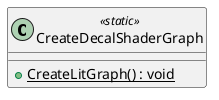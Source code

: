 @startuml
class CreateDecalShaderGraph <<static>> {
    + {static} CreateLitGraph() : void
}
@enduml
